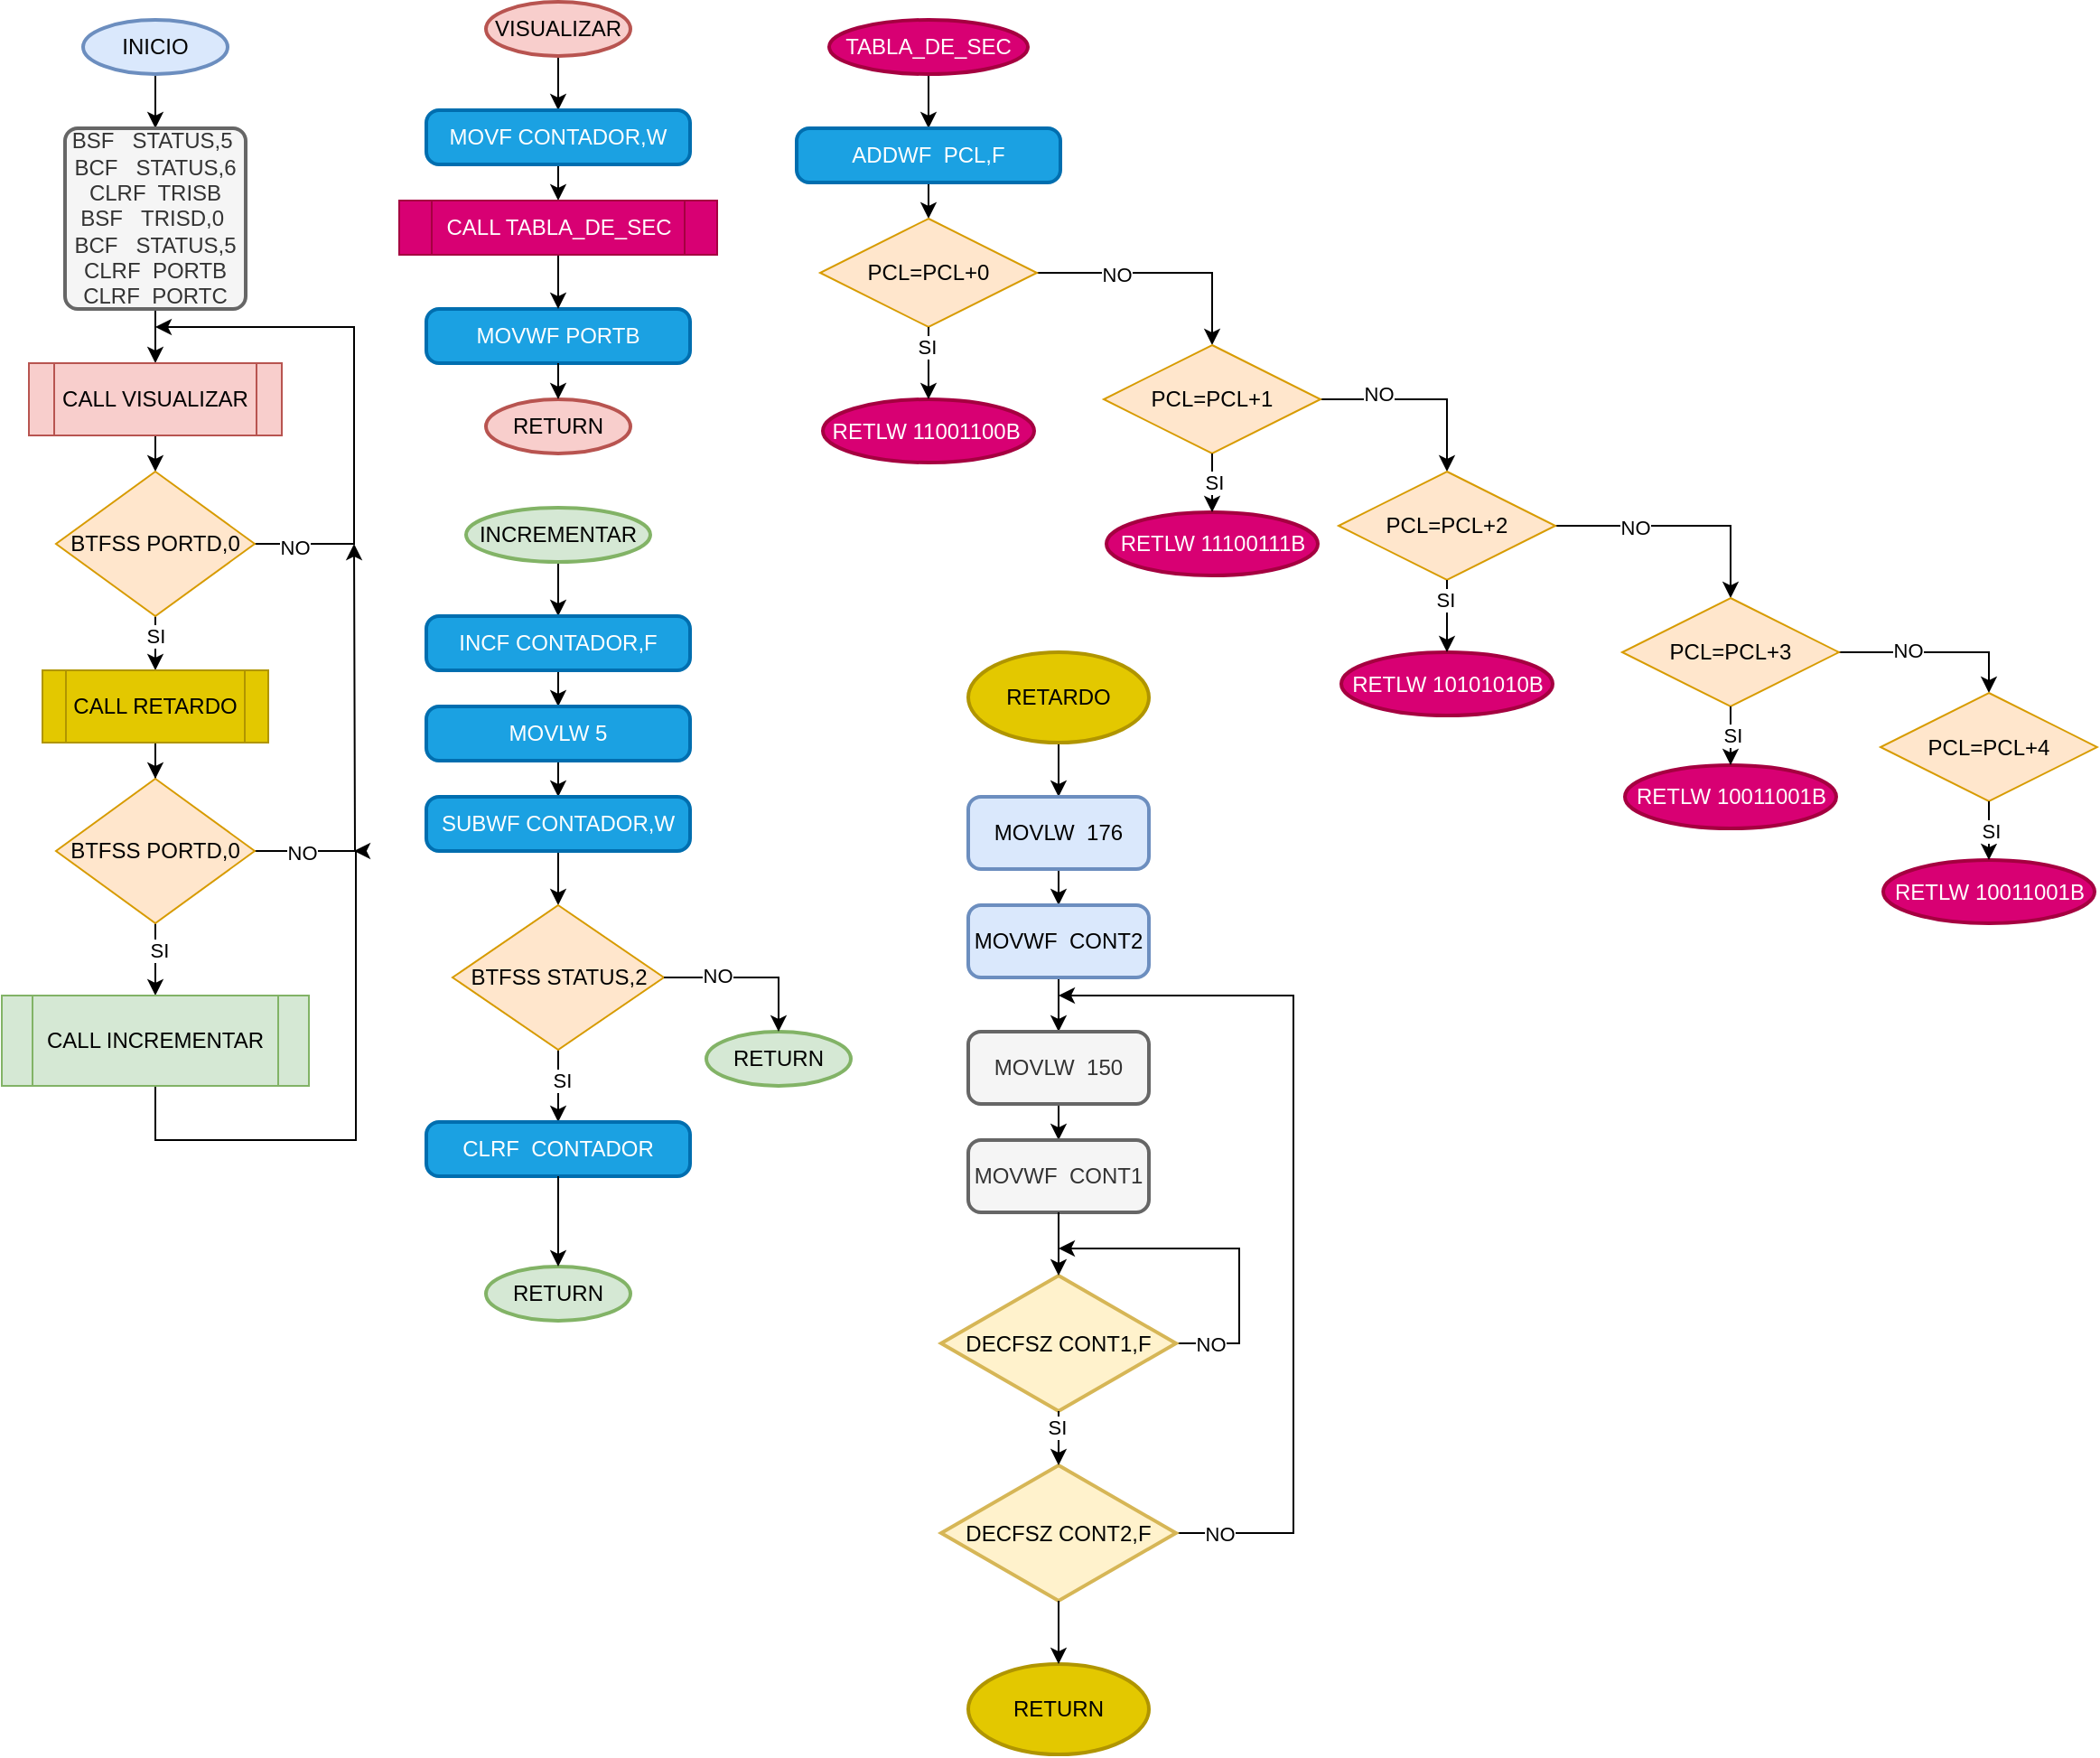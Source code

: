 <mxfile version="24.7.5">
  <diagram name="Página-1" id="9fZbQR2J_O9yXcZ-KlC4">
    <mxGraphModel dx="1354" dy="818" grid="1" gridSize="10" guides="1" tooltips="1" connect="1" arrows="1" fold="1" page="1" pageScale="1" pageWidth="827" pageHeight="1169" math="0" shadow="0">
      <root>
        <mxCell id="0" />
        <mxCell id="1" parent="0" />
        <mxCell id="BzOz2QjZ5CL9LcWKdzL1-46" style="edgeStyle=orthogonalEdgeStyle;rounded=0;orthogonalLoop=1;jettySize=auto;html=1;exitX=0.5;exitY=1;exitDx=0;exitDy=0;exitPerimeter=0;entryX=0.5;entryY=0;entryDx=0;entryDy=0;" edge="1" parent="1" source="BzOz2QjZ5CL9LcWKdzL1-1" target="BzOz2QjZ5CL9LcWKdzL1-2">
          <mxGeometry relative="1" as="geometry" />
        </mxCell>
        <mxCell id="BzOz2QjZ5CL9LcWKdzL1-1" value="INICIO" style="strokeWidth=2;html=1;shape=mxgraph.flowchart.start_1;whiteSpace=wrap;fillColor=#dae8fc;strokeColor=#6c8ebf;" vertex="1" parent="1">
          <mxGeometry x="65" y="60" width="80" height="30" as="geometry" />
        </mxCell>
        <mxCell id="BzOz2QjZ5CL9LcWKdzL1-12" style="edgeStyle=orthogonalEdgeStyle;rounded=0;orthogonalLoop=1;jettySize=auto;html=1;exitX=0.5;exitY=1;exitDx=0;exitDy=0;entryX=0.5;entryY=0;entryDx=0;entryDy=0;" edge="1" parent="1" source="BzOz2QjZ5CL9LcWKdzL1-2" target="BzOz2QjZ5CL9LcWKdzL1-3">
          <mxGeometry relative="1" as="geometry" />
        </mxCell>
        <mxCell id="BzOz2QjZ5CL9LcWKdzL1-2" value="BSF&amp;nbsp; &amp;nbsp;STATUS,5&amp;nbsp;&lt;div&gt;BCF&amp;nbsp; &amp;nbsp;STATUS,6&lt;br&gt;&lt;/div&gt;&lt;div&gt;CLRF&amp;nbsp; TRISB&lt;br&gt;&lt;/div&gt;&lt;div&gt;BSF&amp;nbsp; &amp;nbsp;TRISD,0&amp;nbsp;&lt;br&gt;&lt;/div&gt;&lt;div&gt;BCF&amp;nbsp; &amp;nbsp;STATUS,5&lt;br&gt;&lt;/div&gt;&lt;div&gt;CLRF&amp;nbsp; PORTB&lt;br&gt;&lt;/div&gt;&lt;div&gt;CLRF&amp;nbsp; PORTC&lt;br&gt;&lt;/div&gt;" style="rounded=1;whiteSpace=wrap;html=1;absoluteArcSize=1;arcSize=14;strokeWidth=2;fillColor=#f5f5f5;fontColor=#333333;strokeColor=#666666;" vertex="1" parent="1">
          <mxGeometry x="55" y="120" width="100" height="100" as="geometry" />
        </mxCell>
        <mxCell id="BzOz2QjZ5CL9LcWKdzL1-8" style="edgeStyle=orthogonalEdgeStyle;rounded=0;orthogonalLoop=1;jettySize=auto;html=1;exitX=0.5;exitY=1;exitDx=0;exitDy=0;entryX=0.5;entryY=0;entryDx=0;entryDy=0;" edge="1" parent="1" source="BzOz2QjZ5CL9LcWKdzL1-3" target="BzOz2QjZ5CL9LcWKdzL1-4">
          <mxGeometry relative="1" as="geometry" />
        </mxCell>
        <mxCell id="BzOz2QjZ5CL9LcWKdzL1-3" value="CALL VISUALIZAR" style="shape=process;whiteSpace=wrap;html=1;backgroundOutline=1;fillColor=#f8cecc;strokeColor=#b85450;" vertex="1" parent="1">
          <mxGeometry x="35" y="250" width="140" height="40" as="geometry" />
        </mxCell>
        <mxCell id="BzOz2QjZ5CL9LcWKdzL1-9" style="edgeStyle=orthogonalEdgeStyle;rounded=0;orthogonalLoop=1;jettySize=auto;html=1;exitX=0.5;exitY=1;exitDx=0;exitDy=0;entryX=0.5;entryY=0;entryDx=0;entryDy=0;" edge="1" parent="1" source="BzOz2QjZ5CL9LcWKdzL1-4" target="BzOz2QjZ5CL9LcWKdzL1-5">
          <mxGeometry relative="1" as="geometry" />
        </mxCell>
        <mxCell id="BzOz2QjZ5CL9LcWKdzL1-17" value="SI" style="edgeLabel;html=1;align=center;verticalAlign=middle;resizable=0;points=[];" vertex="1" connectable="0" parent="BzOz2QjZ5CL9LcWKdzL1-9">
          <mxGeometry x="-0.267" relative="1" as="geometry">
            <mxPoint as="offset" />
          </mxGeometry>
        </mxCell>
        <mxCell id="BzOz2QjZ5CL9LcWKdzL1-13" style="edgeStyle=orthogonalEdgeStyle;rounded=0;orthogonalLoop=1;jettySize=auto;html=1;exitX=1;exitY=0.5;exitDx=0;exitDy=0;" edge="1" parent="1" source="BzOz2QjZ5CL9LcWKdzL1-4">
          <mxGeometry relative="1" as="geometry">
            <mxPoint x="105" y="230" as="targetPoint" />
            <Array as="points">
              <mxPoint x="215" y="350" />
              <mxPoint x="215" y="230" />
            </Array>
          </mxGeometry>
        </mxCell>
        <mxCell id="BzOz2QjZ5CL9LcWKdzL1-14" value="NO" style="edgeLabel;html=1;align=center;verticalAlign=middle;resizable=0;points=[];" vertex="1" connectable="0" parent="BzOz2QjZ5CL9LcWKdzL1-13">
          <mxGeometry x="-0.846" y="-2" relative="1" as="geometry">
            <mxPoint as="offset" />
          </mxGeometry>
        </mxCell>
        <mxCell id="BzOz2QjZ5CL9LcWKdzL1-4" value="BTFSS PORTD,0" style="rhombus;whiteSpace=wrap;html=1;fillColor=#ffe6cc;strokeColor=#d79b00;" vertex="1" parent="1">
          <mxGeometry x="50" y="310" width="110" height="80" as="geometry" />
        </mxCell>
        <mxCell id="BzOz2QjZ5CL9LcWKdzL1-10" style="edgeStyle=orthogonalEdgeStyle;rounded=0;orthogonalLoop=1;jettySize=auto;html=1;exitX=0.5;exitY=1;exitDx=0;exitDy=0;" edge="1" parent="1" source="BzOz2QjZ5CL9LcWKdzL1-5" target="BzOz2QjZ5CL9LcWKdzL1-6">
          <mxGeometry relative="1" as="geometry" />
        </mxCell>
        <mxCell id="BzOz2QjZ5CL9LcWKdzL1-5" value="CALL RETARDO" style="shape=process;whiteSpace=wrap;html=1;backgroundOutline=1;fillColor=#e3c800;fontColor=#000000;strokeColor=#B09500;" vertex="1" parent="1">
          <mxGeometry x="42.5" y="420" width="125" height="40" as="geometry" />
        </mxCell>
        <mxCell id="BzOz2QjZ5CL9LcWKdzL1-11" style="edgeStyle=orthogonalEdgeStyle;rounded=0;orthogonalLoop=1;jettySize=auto;html=1;exitX=0.5;exitY=1;exitDx=0;exitDy=0;entryX=0.5;entryY=0;entryDx=0;entryDy=0;" edge="1" parent="1" source="BzOz2QjZ5CL9LcWKdzL1-6" target="BzOz2QjZ5CL9LcWKdzL1-7">
          <mxGeometry relative="1" as="geometry" />
        </mxCell>
        <mxCell id="BzOz2QjZ5CL9LcWKdzL1-18" value="SI" style="edgeLabel;html=1;align=center;verticalAlign=middle;resizable=0;points=[];" vertex="1" connectable="0" parent="BzOz2QjZ5CL9LcWKdzL1-11">
          <mxGeometry x="-0.25" y="2" relative="1" as="geometry">
            <mxPoint as="offset" />
          </mxGeometry>
        </mxCell>
        <mxCell id="BzOz2QjZ5CL9LcWKdzL1-15" style="edgeStyle=orthogonalEdgeStyle;rounded=0;orthogonalLoop=1;jettySize=auto;html=1;exitX=1;exitY=0.5;exitDx=0;exitDy=0;" edge="1" parent="1" source="BzOz2QjZ5CL9LcWKdzL1-6">
          <mxGeometry relative="1" as="geometry">
            <mxPoint x="215" y="350" as="targetPoint" />
          </mxGeometry>
        </mxCell>
        <mxCell id="BzOz2QjZ5CL9LcWKdzL1-16" value="NO" style="edgeLabel;html=1;align=center;verticalAlign=middle;resizable=0;points=[];" vertex="1" connectable="0" parent="BzOz2QjZ5CL9LcWKdzL1-15">
          <mxGeometry x="-0.769" y="-1" relative="1" as="geometry">
            <mxPoint as="offset" />
          </mxGeometry>
        </mxCell>
        <mxCell id="BzOz2QjZ5CL9LcWKdzL1-6" value="BTFSS PORTD,0" style="rhombus;whiteSpace=wrap;html=1;fillColor=#ffe6cc;strokeColor=#d79b00;" vertex="1" parent="1">
          <mxGeometry x="50" y="480" width="110" height="80" as="geometry" />
        </mxCell>
        <mxCell id="BzOz2QjZ5CL9LcWKdzL1-19" style="edgeStyle=orthogonalEdgeStyle;rounded=0;orthogonalLoop=1;jettySize=auto;html=1;exitX=0.5;exitY=1;exitDx=0;exitDy=0;" edge="1" parent="1" source="BzOz2QjZ5CL9LcWKdzL1-7">
          <mxGeometry relative="1" as="geometry">
            <mxPoint x="215" y="520" as="targetPoint" />
            <Array as="points">
              <mxPoint x="105" y="680" />
              <mxPoint x="216" y="680" />
            </Array>
          </mxGeometry>
        </mxCell>
        <mxCell id="BzOz2QjZ5CL9LcWKdzL1-7" value="CALL INCREMENTAR" style="shape=process;whiteSpace=wrap;html=1;backgroundOutline=1;fillColor=#d5e8d4;strokeColor=#82b366;" vertex="1" parent="1">
          <mxGeometry x="20" y="600" width="170" height="50" as="geometry" />
        </mxCell>
        <mxCell id="BzOz2QjZ5CL9LcWKdzL1-25" style="edgeStyle=orthogonalEdgeStyle;rounded=0;orthogonalLoop=1;jettySize=auto;html=1;exitX=0.5;exitY=1;exitDx=0;exitDy=0;exitPerimeter=0;entryX=0.5;entryY=0;entryDx=0;entryDy=0;" edge="1" parent="1" source="BzOz2QjZ5CL9LcWKdzL1-20" target="BzOz2QjZ5CL9LcWKdzL1-21">
          <mxGeometry relative="1" as="geometry" />
        </mxCell>
        <mxCell id="BzOz2QjZ5CL9LcWKdzL1-20" value="VISUALIZAR" style="strokeWidth=2;html=1;shape=mxgraph.flowchart.start_1;whiteSpace=wrap;fillColor=#f8cecc;strokeColor=#b85450;" vertex="1" parent="1">
          <mxGeometry x="288" y="50" width="80" height="30" as="geometry" />
        </mxCell>
        <mxCell id="BzOz2QjZ5CL9LcWKdzL1-26" style="edgeStyle=orthogonalEdgeStyle;rounded=0;orthogonalLoop=1;jettySize=auto;html=1;exitX=0.5;exitY=1;exitDx=0;exitDy=0;entryX=0.5;entryY=0;entryDx=0;entryDy=0;" edge="1" parent="1" source="BzOz2QjZ5CL9LcWKdzL1-21" target="BzOz2QjZ5CL9LcWKdzL1-23">
          <mxGeometry relative="1" as="geometry" />
        </mxCell>
        <mxCell id="BzOz2QjZ5CL9LcWKdzL1-21" value="MOVF CONTADOR,W" style="rounded=1;whiteSpace=wrap;html=1;absoluteArcSize=1;arcSize=14;strokeWidth=2;fillColor=#1ba1e2;fontColor=#ffffff;strokeColor=#006EAF;" vertex="1" parent="1">
          <mxGeometry x="255" y="110" width="146" height="30" as="geometry" />
        </mxCell>
        <mxCell id="BzOz2QjZ5CL9LcWKdzL1-22" value="MOVWF PORTB" style="rounded=1;whiteSpace=wrap;html=1;absoluteArcSize=1;arcSize=14;strokeWidth=2;fillColor=#1ba1e2;fontColor=#ffffff;strokeColor=#006EAF;" vertex="1" parent="1">
          <mxGeometry x="255" y="220" width="146" height="30" as="geometry" />
        </mxCell>
        <mxCell id="BzOz2QjZ5CL9LcWKdzL1-27" style="edgeStyle=orthogonalEdgeStyle;rounded=0;orthogonalLoop=1;jettySize=auto;html=1;exitX=0.5;exitY=1;exitDx=0;exitDy=0;entryX=0.5;entryY=0;entryDx=0;entryDy=0;" edge="1" parent="1" source="BzOz2QjZ5CL9LcWKdzL1-23" target="BzOz2QjZ5CL9LcWKdzL1-22">
          <mxGeometry relative="1" as="geometry" />
        </mxCell>
        <mxCell id="BzOz2QjZ5CL9LcWKdzL1-23" value="CALL TABLA_DE_SEC" style="shape=process;whiteSpace=wrap;html=1;backgroundOutline=1;fillColor=#d80073;fontColor=#ffffff;strokeColor=#A50040;" vertex="1" parent="1">
          <mxGeometry x="240" y="160" width="176" height="30" as="geometry" />
        </mxCell>
        <mxCell id="BzOz2QjZ5CL9LcWKdzL1-24" value="RETURN" style="strokeWidth=2;html=1;shape=mxgraph.flowchart.start_1;whiteSpace=wrap;fillColor=#f8cecc;strokeColor=#b85450;" vertex="1" parent="1">
          <mxGeometry x="288" y="270" width="80" height="30" as="geometry" />
        </mxCell>
        <mxCell id="BzOz2QjZ5CL9LcWKdzL1-28" style="edgeStyle=orthogonalEdgeStyle;rounded=0;orthogonalLoop=1;jettySize=auto;html=1;exitX=0.5;exitY=1;exitDx=0;exitDy=0;entryX=0.5;entryY=0;entryDx=0;entryDy=0;entryPerimeter=0;" edge="1" parent="1" source="BzOz2QjZ5CL9LcWKdzL1-22" target="BzOz2QjZ5CL9LcWKdzL1-24">
          <mxGeometry relative="1" as="geometry" />
        </mxCell>
        <mxCell id="BzOz2QjZ5CL9LcWKdzL1-37" style="edgeStyle=orthogonalEdgeStyle;rounded=0;orthogonalLoop=1;jettySize=auto;html=1;exitX=0.5;exitY=1;exitDx=0;exitDy=0;exitPerimeter=0;entryX=0.5;entryY=0;entryDx=0;entryDy=0;" edge="1" parent="1" source="BzOz2QjZ5CL9LcWKdzL1-29" target="BzOz2QjZ5CL9LcWKdzL1-30">
          <mxGeometry relative="1" as="geometry" />
        </mxCell>
        <mxCell id="BzOz2QjZ5CL9LcWKdzL1-29" value="INCREMENTAR" style="strokeWidth=2;html=1;shape=mxgraph.flowchart.start_1;whiteSpace=wrap;fillColor=#d5e8d4;strokeColor=#82b366;" vertex="1" parent="1">
          <mxGeometry x="277" y="330" width="102" height="30" as="geometry" />
        </mxCell>
        <mxCell id="BzOz2QjZ5CL9LcWKdzL1-38" style="edgeStyle=orthogonalEdgeStyle;rounded=0;orthogonalLoop=1;jettySize=auto;html=1;exitX=0.5;exitY=1;exitDx=0;exitDy=0;entryX=0.5;entryY=0;entryDx=0;entryDy=0;" edge="1" parent="1" source="BzOz2QjZ5CL9LcWKdzL1-30" target="BzOz2QjZ5CL9LcWKdzL1-31">
          <mxGeometry relative="1" as="geometry" />
        </mxCell>
        <mxCell id="BzOz2QjZ5CL9LcWKdzL1-30" value="INCF CONTADOR,F" style="rounded=1;whiteSpace=wrap;html=1;absoluteArcSize=1;arcSize=14;strokeWidth=2;fillColor=#1ba1e2;fontColor=#ffffff;strokeColor=#006EAF;" vertex="1" parent="1">
          <mxGeometry x="255" y="390" width="146" height="30" as="geometry" />
        </mxCell>
        <mxCell id="BzOz2QjZ5CL9LcWKdzL1-39" style="edgeStyle=orthogonalEdgeStyle;rounded=0;orthogonalLoop=1;jettySize=auto;html=1;exitX=0.5;exitY=1;exitDx=0;exitDy=0;entryX=0.5;entryY=0;entryDx=0;entryDy=0;" edge="1" parent="1" source="BzOz2QjZ5CL9LcWKdzL1-31" target="BzOz2QjZ5CL9LcWKdzL1-32">
          <mxGeometry relative="1" as="geometry" />
        </mxCell>
        <mxCell id="BzOz2QjZ5CL9LcWKdzL1-31" value="MOVLW 5" style="rounded=1;whiteSpace=wrap;html=1;absoluteArcSize=1;arcSize=14;strokeWidth=2;fillColor=#1ba1e2;fontColor=#ffffff;strokeColor=#006EAF;" vertex="1" parent="1">
          <mxGeometry x="255" y="440" width="146" height="30" as="geometry" />
        </mxCell>
        <mxCell id="BzOz2QjZ5CL9LcWKdzL1-40" style="edgeStyle=orthogonalEdgeStyle;rounded=0;orthogonalLoop=1;jettySize=auto;html=1;exitX=0.5;exitY=1;exitDx=0;exitDy=0;entryX=0.5;entryY=0;entryDx=0;entryDy=0;" edge="1" parent="1" source="BzOz2QjZ5CL9LcWKdzL1-32" target="BzOz2QjZ5CL9LcWKdzL1-33">
          <mxGeometry relative="1" as="geometry" />
        </mxCell>
        <mxCell id="BzOz2QjZ5CL9LcWKdzL1-32" value="SUBWF CONTADOR,W" style="rounded=1;whiteSpace=wrap;html=1;absoluteArcSize=1;arcSize=14;strokeWidth=2;fillColor=#1ba1e2;fontColor=#ffffff;strokeColor=#006EAF;" vertex="1" parent="1">
          <mxGeometry x="255" y="490" width="146" height="30" as="geometry" />
        </mxCell>
        <mxCell id="BzOz2QjZ5CL9LcWKdzL1-41" style="edgeStyle=orthogonalEdgeStyle;rounded=0;orthogonalLoop=1;jettySize=auto;html=1;exitX=0.5;exitY=1;exitDx=0;exitDy=0;entryX=0.5;entryY=0;entryDx=0;entryDy=0;" edge="1" parent="1" source="BzOz2QjZ5CL9LcWKdzL1-33" target="BzOz2QjZ5CL9LcWKdzL1-35">
          <mxGeometry relative="1" as="geometry" />
        </mxCell>
        <mxCell id="BzOz2QjZ5CL9LcWKdzL1-45" value="SI" style="edgeLabel;html=1;align=center;verticalAlign=middle;resizable=0;points=[];" vertex="1" connectable="0" parent="BzOz2QjZ5CL9LcWKdzL1-41">
          <mxGeometry x="-0.183" y="2" relative="1" as="geometry">
            <mxPoint as="offset" />
          </mxGeometry>
        </mxCell>
        <mxCell id="BzOz2QjZ5CL9LcWKdzL1-33" value="BTFSS STATUS,2" style="rhombus;whiteSpace=wrap;html=1;fillColor=#ffe6cc;strokeColor=#d79b00;" vertex="1" parent="1">
          <mxGeometry x="269.5" y="550" width="117" height="80" as="geometry" />
        </mxCell>
        <mxCell id="BzOz2QjZ5CL9LcWKdzL1-34" value="RETURN" style="strokeWidth=2;html=1;shape=mxgraph.flowchart.start_1;whiteSpace=wrap;fillColor=#d5e8d4;strokeColor=#82b366;" vertex="1" parent="1">
          <mxGeometry x="288" y="750" width="80" height="30" as="geometry" />
        </mxCell>
        <mxCell id="BzOz2QjZ5CL9LcWKdzL1-35" value="CLRF&amp;nbsp; CONTADOR" style="rounded=1;whiteSpace=wrap;html=1;absoluteArcSize=1;arcSize=14;strokeWidth=2;fillColor=#1ba1e2;fontColor=#ffffff;strokeColor=#006EAF;" vertex="1" parent="1">
          <mxGeometry x="255" y="670" width="146" height="30" as="geometry" />
        </mxCell>
        <mxCell id="BzOz2QjZ5CL9LcWKdzL1-36" value="RETURN" style="strokeWidth=2;html=1;shape=mxgraph.flowchart.start_1;whiteSpace=wrap;fillColor=#d5e8d4;strokeColor=#82b366;" vertex="1" parent="1">
          <mxGeometry x="410" y="620" width="80" height="30" as="geometry" />
        </mxCell>
        <mxCell id="BzOz2QjZ5CL9LcWKdzL1-42" style="edgeStyle=orthogonalEdgeStyle;rounded=0;orthogonalLoop=1;jettySize=auto;html=1;exitX=1;exitY=0.5;exitDx=0;exitDy=0;entryX=0.5;entryY=0;entryDx=0;entryDy=0;entryPerimeter=0;" edge="1" parent="1" source="BzOz2QjZ5CL9LcWKdzL1-33" target="BzOz2QjZ5CL9LcWKdzL1-36">
          <mxGeometry relative="1" as="geometry" />
        </mxCell>
        <mxCell id="BzOz2QjZ5CL9LcWKdzL1-44" value="NO" style="edgeLabel;html=1;align=center;verticalAlign=middle;resizable=0;points=[];" vertex="1" connectable="0" parent="BzOz2QjZ5CL9LcWKdzL1-42">
          <mxGeometry x="-0.383" y="1" relative="1" as="geometry">
            <mxPoint as="offset" />
          </mxGeometry>
        </mxCell>
        <mxCell id="BzOz2QjZ5CL9LcWKdzL1-43" style="edgeStyle=orthogonalEdgeStyle;rounded=0;orthogonalLoop=1;jettySize=auto;html=1;exitX=0.5;exitY=1;exitDx=0;exitDy=0;entryX=0.5;entryY=0;entryDx=0;entryDy=0;entryPerimeter=0;" edge="1" parent="1" source="BzOz2QjZ5CL9LcWKdzL1-35" target="BzOz2QjZ5CL9LcWKdzL1-34">
          <mxGeometry relative="1" as="geometry" />
        </mxCell>
        <mxCell id="BzOz2QjZ5CL9LcWKdzL1-54" style="edgeStyle=orthogonalEdgeStyle;rounded=0;orthogonalLoop=1;jettySize=auto;html=1;exitX=0.5;exitY=1;exitDx=0;exitDy=0;exitPerimeter=0;entryX=0.5;entryY=0;entryDx=0;entryDy=0;" edge="1" parent="1" source="BzOz2QjZ5CL9LcWKdzL1-47" target="BzOz2QjZ5CL9LcWKdzL1-48">
          <mxGeometry relative="1" as="geometry" />
        </mxCell>
        <mxCell id="BzOz2QjZ5CL9LcWKdzL1-47" value="TABLA_DE_SEC" style="strokeWidth=2;html=1;shape=mxgraph.flowchart.start_1;whiteSpace=wrap;fillColor=#d80073;fontColor=#ffffff;strokeColor=#A50040;" vertex="1" parent="1">
          <mxGeometry x="478" y="60" width="110" height="30" as="geometry" />
        </mxCell>
        <mxCell id="BzOz2QjZ5CL9LcWKdzL1-55" style="edgeStyle=orthogonalEdgeStyle;rounded=0;orthogonalLoop=1;jettySize=auto;html=1;exitX=0.5;exitY=1;exitDx=0;exitDy=0;entryX=0.5;entryY=0;entryDx=0;entryDy=0;" edge="1" parent="1" source="BzOz2QjZ5CL9LcWKdzL1-48" target="BzOz2QjZ5CL9LcWKdzL1-49">
          <mxGeometry relative="1" as="geometry" />
        </mxCell>
        <mxCell id="BzOz2QjZ5CL9LcWKdzL1-48" value="ADDWF&amp;nbsp; PCL,F" style="rounded=1;whiteSpace=wrap;html=1;absoluteArcSize=1;arcSize=14;strokeWidth=2;fillColor=#1ba1e2;fontColor=#ffffff;strokeColor=#006EAF;" vertex="1" parent="1">
          <mxGeometry x="460" y="120" width="146" height="30" as="geometry" />
        </mxCell>
        <mxCell id="BzOz2QjZ5CL9LcWKdzL1-57" style="edgeStyle=orthogonalEdgeStyle;rounded=0;orthogonalLoop=1;jettySize=auto;html=1;exitX=1;exitY=0.5;exitDx=0;exitDy=0;" edge="1" parent="1" source="BzOz2QjZ5CL9LcWKdzL1-49" target="BzOz2QjZ5CL9LcWKdzL1-51">
          <mxGeometry relative="1" as="geometry" />
        </mxCell>
        <mxCell id="BzOz2QjZ5CL9LcWKdzL1-58" value="NO" style="edgeLabel;html=1;align=center;verticalAlign=middle;resizable=0;points=[];" vertex="1" connectable="0" parent="BzOz2QjZ5CL9LcWKdzL1-57">
          <mxGeometry x="-0.355" y="-1" relative="1" as="geometry">
            <mxPoint as="offset" />
          </mxGeometry>
        </mxCell>
        <mxCell id="BzOz2QjZ5CL9LcWKdzL1-49" value="PCL=PCL+0" style="rhombus;whiteSpace=wrap;html=1;fillColor=#ffe6cc;strokeColor=#d79b00;" vertex="1" parent="1">
          <mxGeometry x="473" y="170" width="120" height="60" as="geometry" />
        </mxCell>
        <mxCell id="BzOz2QjZ5CL9LcWKdzL1-50" value="RETLW 11001100B&amp;nbsp;" style="strokeWidth=2;html=1;shape=mxgraph.flowchart.start_1;whiteSpace=wrap;fillColor=#d80073;strokeColor=#A50040;fontColor=#ffffff;" vertex="1" parent="1">
          <mxGeometry x="474.5" y="270" width="117" height="35" as="geometry" />
        </mxCell>
        <mxCell id="BzOz2QjZ5CL9LcWKdzL1-72" style="edgeStyle=orthogonalEdgeStyle;rounded=0;orthogonalLoop=1;jettySize=auto;html=1;exitX=1;exitY=0.5;exitDx=0;exitDy=0;entryX=0.5;entryY=0;entryDx=0;entryDy=0;" edge="1" parent="1" source="BzOz2QjZ5CL9LcWKdzL1-51" target="BzOz2QjZ5CL9LcWKdzL1-64">
          <mxGeometry relative="1" as="geometry" />
        </mxCell>
        <mxCell id="BzOz2QjZ5CL9LcWKdzL1-74" value="NO" style="edgeLabel;html=1;align=center;verticalAlign=middle;resizable=0;points=[];" vertex="1" connectable="0" parent="BzOz2QjZ5CL9LcWKdzL1-72">
          <mxGeometry x="-0.43" y="3" relative="1" as="geometry">
            <mxPoint as="offset" />
          </mxGeometry>
        </mxCell>
        <mxCell id="BzOz2QjZ5CL9LcWKdzL1-51" value="PCL=PCL+1" style="rhombus;whiteSpace=wrap;html=1;fillColor=#ffe6cc;strokeColor=#d79b00;" vertex="1" parent="1">
          <mxGeometry x="630" y="240" width="120" height="60" as="geometry" />
        </mxCell>
        <mxCell id="BzOz2QjZ5CL9LcWKdzL1-53" value="RETLW 11100111B" style="strokeWidth=2;html=1;shape=mxgraph.flowchart.start_1;whiteSpace=wrap;fillColor=#d80073;strokeColor=#A50040;fontColor=#ffffff;" vertex="1" parent="1">
          <mxGeometry x="631.5" y="332.5" width="117" height="35" as="geometry" />
        </mxCell>
        <mxCell id="BzOz2QjZ5CL9LcWKdzL1-56" style="edgeStyle=orthogonalEdgeStyle;rounded=0;orthogonalLoop=1;jettySize=auto;html=1;exitX=0.5;exitY=1;exitDx=0;exitDy=0;entryX=0.5;entryY=0;entryDx=0;entryDy=0;entryPerimeter=0;" edge="1" parent="1" source="BzOz2QjZ5CL9LcWKdzL1-49" target="BzOz2QjZ5CL9LcWKdzL1-50">
          <mxGeometry relative="1" as="geometry" />
        </mxCell>
        <mxCell id="BzOz2QjZ5CL9LcWKdzL1-59" value="SI" style="edgeLabel;html=1;align=center;verticalAlign=middle;resizable=0;points=[];" vertex="1" connectable="0" parent="BzOz2QjZ5CL9LcWKdzL1-56">
          <mxGeometry x="-0.392" y="-1" relative="1" as="geometry">
            <mxPoint y="-1" as="offset" />
          </mxGeometry>
        </mxCell>
        <mxCell id="BzOz2QjZ5CL9LcWKdzL1-60" style="edgeStyle=orthogonalEdgeStyle;rounded=0;orthogonalLoop=1;jettySize=auto;html=1;exitX=0.5;exitY=1;exitDx=0;exitDy=0;entryX=0.5;entryY=0;entryDx=0;entryDy=0;entryPerimeter=0;" edge="1" parent="1" source="BzOz2QjZ5CL9LcWKdzL1-51" target="BzOz2QjZ5CL9LcWKdzL1-53">
          <mxGeometry relative="1" as="geometry" />
        </mxCell>
        <mxCell id="BzOz2QjZ5CL9LcWKdzL1-61" value="SI" style="edgeLabel;html=1;align=center;verticalAlign=middle;resizable=0;points=[];" vertex="1" connectable="0" parent="BzOz2QjZ5CL9LcWKdzL1-60">
          <mxGeometry x="-0.028" y="1" relative="1" as="geometry">
            <mxPoint as="offset" />
          </mxGeometry>
        </mxCell>
        <mxCell id="BzOz2QjZ5CL9LcWKdzL1-62" style="edgeStyle=orthogonalEdgeStyle;rounded=0;orthogonalLoop=1;jettySize=auto;html=1;exitX=1;exitY=0.5;exitDx=0;exitDy=0;" edge="1" parent="1" source="BzOz2QjZ5CL9LcWKdzL1-64" target="BzOz2QjZ5CL9LcWKdzL1-66">
          <mxGeometry relative="1" as="geometry" />
        </mxCell>
        <mxCell id="BzOz2QjZ5CL9LcWKdzL1-63" value="NO" style="edgeLabel;html=1;align=center;verticalAlign=middle;resizable=0;points=[];" vertex="1" connectable="0" parent="BzOz2QjZ5CL9LcWKdzL1-62">
          <mxGeometry x="-0.355" y="-1" relative="1" as="geometry">
            <mxPoint as="offset" />
          </mxGeometry>
        </mxCell>
        <mxCell id="BzOz2QjZ5CL9LcWKdzL1-64" value="PCL=PCL+2" style="rhombus;whiteSpace=wrap;html=1;fillColor=#ffe6cc;strokeColor=#d79b00;" vertex="1" parent="1">
          <mxGeometry x="760" y="310" width="120" height="60" as="geometry" />
        </mxCell>
        <mxCell id="BzOz2QjZ5CL9LcWKdzL1-65" value="RETLW 10101010B" style="strokeWidth=2;html=1;shape=mxgraph.flowchart.start_1;whiteSpace=wrap;fillColor=#d80073;strokeColor=#A50040;fontColor=#ffffff;" vertex="1" parent="1">
          <mxGeometry x="761.5" y="410" width="117" height="35" as="geometry" />
        </mxCell>
        <mxCell id="BzOz2QjZ5CL9LcWKdzL1-79" style="edgeStyle=orthogonalEdgeStyle;rounded=0;orthogonalLoop=1;jettySize=auto;html=1;exitX=1;exitY=0.5;exitDx=0;exitDy=0;entryX=0.5;entryY=0;entryDx=0;entryDy=0;" edge="1" parent="1" source="BzOz2QjZ5CL9LcWKdzL1-66" target="BzOz2QjZ5CL9LcWKdzL1-75">
          <mxGeometry relative="1" as="geometry" />
        </mxCell>
        <mxCell id="BzOz2QjZ5CL9LcWKdzL1-80" value="NO" style="edgeLabel;html=1;align=center;verticalAlign=middle;resizable=0;points=[];" vertex="1" connectable="0" parent="BzOz2QjZ5CL9LcWKdzL1-79">
          <mxGeometry x="-0.279" y="1" relative="1" as="geometry">
            <mxPoint as="offset" />
          </mxGeometry>
        </mxCell>
        <mxCell id="BzOz2QjZ5CL9LcWKdzL1-66" value="PCL=PCL+3" style="rhombus;whiteSpace=wrap;html=1;fillColor=#ffe6cc;strokeColor=#d79b00;" vertex="1" parent="1">
          <mxGeometry x="917" y="380" width="120" height="60" as="geometry" />
        </mxCell>
        <mxCell id="BzOz2QjZ5CL9LcWKdzL1-67" value="RETLW 10011001B" style="strokeWidth=2;html=1;shape=mxgraph.flowchart.start_1;whiteSpace=wrap;fillColor=#d80073;strokeColor=#A50040;fontColor=#ffffff;" vertex="1" parent="1">
          <mxGeometry x="918.5" y="472.5" width="117" height="35" as="geometry" />
        </mxCell>
        <mxCell id="BzOz2QjZ5CL9LcWKdzL1-68" style="edgeStyle=orthogonalEdgeStyle;rounded=0;orthogonalLoop=1;jettySize=auto;html=1;exitX=0.5;exitY=1;exitDx=0;exitDy=0;entryX=0.5;entryY=0;entryDx=0;entryDy=0;entryPerimeter=0;" edge="1" parent="1" source="BzOz2QjZ5CL9LcWKdzL1-64" target="BzOz2QjZ5CL9LcWKdzL1-65">
          <mxGeometry relative="1" as="geometry" />
        </mxCell>
        <mxCell id="BzOz2QjZ5CL9LcWKdzL1-69" value="SI" style="edgeLabel;html=1;align=center;verticalAlign=middle;resizable=0;points=[];" vertex="1" connectable="0" parent="BzOz2QjZ5CL9LcWKdzL1-68">
          <mxGeometry x="-0.392" y="-1" relative="1" as="geometry">
            <mxPoint y="-1" as="offset" />
          </mxGeometry>
        </mxCell>
        <mxCell id="BzOz2QjZ5CL9LcWKdzL1-70" style="edgeStyle=orthogonalEdgeStyle;rounded=0;orthogonalLoop=1;jettySize=auto;html=1;exitX=0.5;exitY=1;exitDx=0;exitDy=0;entryX=0.5;entryY=0;entryDx=0;entryDy=0;entryPerimeter=0;" edge="1" parent="1" source="BzOz2QjZ5CL9LcWKdzL1-66" target="BzOz2QjZ5CL9LcWKdzL1-67">
          <mxGeometry relative="1" as="geometry" />
        </mxCell>
        <mxCell id="BzOz2QjZ5CL9LcWKdzL1-71" value="SI" style="edgeLabel;html=1;align=center;verticalAlign=middle;resizable=0;points=[];" vertex="1" connectable="0" parent="BzOz2QjZ5CL9LcWKdzL1-70">
          <mxGeometry x="-0.028" y="1" relative="1" as="geometry">
            <mxPoint as="offset" />
          </mxGeometry>
        </mxCell>
        <mxCell id="BzOz2QjZ5CL9LcWKdzL1-75" value="PCL=PCL+4" style="rhombus;whiteSpace=wrap;html=1;fillColor=#ffe6cc;strokeColor=#d79b00;" vertex="1" parent="1">
          <mxGeometry x="1060" y="432.5" width="120" height="60" as="geometry" />
        </mxCell>
        <mxCell id="BzOz2QjZ5CL9LcWKdzL1-76" value="RETLW 10011001B" style="strokeWidth=2;html=1;shape=mxgraph.flowchart.start_1;whiteSpace=wrap;fillColor=#d80073;strokeColor=#A50040;fontColor=#ffffff;" vertex="1" parent="1">
          <mxGeometry x="1061.5" y="525" width="117" height="35" as="geometry" />
        </mxCell>
        <mxCell id="BzOz2QjZ5CL9LcWKdzL1-77" style="edgeStyle=orthogonalEdgeStyle;rounded=0;orthogonalLoop=1;jettySize=auto;html=1;exitX=0.5;exitY=1;exitDx=0;exitDy=0;entryX=0.5;entryY=0;entryDx=0;entryDy=0;entryPerimeter=0;" edge="1" parent="1" source="BzOz2QjZ5CL9LcWKdzL1-75" target="BzOz2QjZ5CL9LcWKdzL1-76">
          <mxGeometry relative="1" as="geometry" />
        </mxCell>
        <mxCell id="BzOz2QjZ5CL9LcWKdzL1-78" value="SI" style="edgeLabel;html=1;align=center;verticalAlign=middle;resizable=0;points=[];" vertex="1" connectable="0" parent="BzOz2QjZ5CL9LcWKdzL1-77">
          <mxGeometry x="-0.028" y="1" relative="1" as="geometry">
            <mxPoint as="offset" />
          </mxGeometry>
        </mxCell>
        <mxCell id="BzOz2QjZ5CL9LcWKdzL1-142" style="edgeStyle=orthogonalEdgeStyle;rounded=0;orthogonalLoop=1;jettySize=auto;html=1;exitX=0.5;exitY=1;exitDx=0;exitDy=0;exitPerimeter=0;entryX=0.5;entryY=0;entryDx=0;entryDy=0;" edge="1" parent="1" source="BzOz2QjZ5CL9LcWKdzL1-112" target="BzOz2QjZ5CL9LcWKdzL1-118">
          <mxGeometry relative="1" as="geometry" />
        </mxCell>
        <mxCell id="BzOz2QjZ5CL9LcWKdzL1-112" value="RETARDO" style="strokeWidth=2;html=1;shape=mxgraph.flowchart.start_1;whiteSpace=wrap;fillColor=#e3c800;strokeColor=#B09500;fontColor=#000000;" vertex="1" parent="1">
          <mxGeometry x="555" y="410" width="100" height="50" as="geometry" />
        </mxCell>
        <mxCell id="BzOz2QjZ5CL9LcWKdzL1-117" style="edgeStyle=orthogonalEdgeStyle;rounded=0;orthogonalLoop=1;jettySize=auto;html=1;exitX=0.5;exitY=1;exitDx=0;exitDy=0;entryX=0.5;entryY=0;entryDx=0;entryDy=0;" edge="1" parent="1" source="BzOz2QjZ5CL9LcWKdzL1-118" target="BzOz2QjZ5CL9LcWKdzL1-120">
          <mxGeometry relative="1" as="geometry" />
        </mxCell>
        <mxCell id="BzOz2QjZ5CL9LcWKdzL1-118" value="MOVLW&amp;nbsp; 176" style="rounded=1;whiteSpace=wrap;html=1;absoluteArcSize=1;arcSize=14;strokeWidth=2;fillColor=#dae8fc;strokeColor=#6c8ebf;" vertex="1" parent="1">
          <mxGeometry x="555" y="490" width="100" height="40" as="geometry" />
        </mxCell>
        <mxCell id="BzOz2QjZ5CL9LcWKdzL1-119" style="edgeStyle=orthogonalEdgeStyle;rounded=0;orthogonalLoop=1;jettySize=auto;html=1;exitX=0.5;exitY=1;exitDx=0;exitDy=0;entryX=0.5;entryY=0;entryDx=0;entryDy=0;" edge="1" parent="1" source="BzOz2QjZ5CL9LcWKdzL1-120" target="BzOz2QjZ5CL9LcWKdzL1-122">
          <mxGeometry relative="1" as="geometry" />
        </mxCell>
        <mxCell id="BzOz2QjZ5CL9LcWKdzL1-120" value="MOVWF&amp;nbsp; CONT2" style="rounded=1;whiteSpace=wrap;html=1;absoluteArcSize=1;arcSize=14;strokeWidth=2;fillColor=#dae8fc;strokeColor=#6c8ebf;" vertex="1" parent="1">
          <mxGeometry x="555" y="550" width="100" height="40" as="geometry" />
        </mxCell>
        <mxCell id="BzOz2QjZ5CL9LcWKdzL1-121" style="edgeStyle=orthogonalEdgeStyle;rounded=0;orthogonalLoop=1;jettySize=auto;html=1;exitX=0.5;exitY=1;exitDx=0;exitDy=0;entryX=0.5;entryY=0;entryDx=0;entryDy=0;" edge="1" parent="1" source="BzOz2QjZ5CL9LcWKdzL1-122" target="BzOz2QjZ5CL9LcWKdzL1-123">
          <mxGeometry relative="1" as="geometry" />
        </mxCell>
        <mxCell id="BzOz2QjZ5CL9LcWKdzL1-122" value="MOVLW&amp;nbsp; 150" style="rounded=1;whiteSpace=wrap;html=1;absoluteArcSize=1;arcSize=14;strokeWidth=2;fillColor=#f5f5f5;fontColor=#333333;strokeColor=#666666;" vertex="1" parent="1">
          <mxGeometry x="555" y="620" width="100" height="40" as="geometry" />
        </mxCell>
        <mxCell id="BzOz2QjZ5CL9LcWKdzL1-123" value="MOVWF&amp;nbsp; CONT1" style="rounded=1;whiteSpace=wrap;html=1;absoluteArcSize=1;arcSize=14;strokeWidth=2;fillColor=#f5f5f5;fontColor=#333333;strokeColor=#666666;" vertex="1" parent="1">
          <mxGeometry x="555" y="680" width="100" height="40" as="geometry" />
        </mxCell>
        <mxCell id="BzOz2QjZ5CL9LcWKdzL1-124" style="edgeStyle=orthogonalEdgeStyle;rounded=0;orthogonalLoop=1;jettySize=auto;html=1;exitX=1;exitY=0.5;exitDx=0;exitDy=0;exitPerimeter=0;" edge="1" parent="1" source="BzOz2QjZ5CL9LcWKdzL1-126">
          <mxGeometry relative="1" as="geometry">
            <mxPoint x="605" y="740" as="targetPoint" />
            <Array as="points">
              <mxPoint x="705" y="793" />
              <mxPoint x="705" y="740" />
            </Array>
          </mxGeometry>
        </mxCell>
        <mxCell id="BzOz2QjZ5CL9LcWKdzL1-125" value="NO" style="edgeLabel;html=1;align=center;verticalAlign=middle;resizable=0;points=[];" vertex="1" connectable="0" parent="BzOz2QjZ5CL9LcWKdzL1-124">
          <mxGeometry x="-0.797" y="1" relative="1" as="geometry">
            <mxPoint y="1" as="offset" />
          </mxGeometry>
        </mxCell>
        <mxCell id="BzOz2QjZ5CL9LcWKdzL1-126" value="DECFSZ CONT1,F" style="strokeWidth=2;html=1;shape=mxgraph.flowchart.decision;whiteSpace=wrap;fillColor=#fff2cc;strokeColor=#d6b656;" vertex="1" parent="1">
          <mxGeometry x="540" y="755" width="130" height="75" as="geometry" />
        </mxCell>
        <mxCell id="BzOz2QjZ5CL9LcWKdzL1-127" style="edgeStyle=orthogonalEdgeStyle;rounded=0;orthogonalLoop=1;jettySize=auto;html=1;exitX=0.5;exitY=1;exitDx=0;exitDy=0;entryX=0.5;entryY=0;entryDx=0;entryDy=0;entryPerimeter=0;" edge="1" parent="1" source="BzOz2QjZ5CL9LcWKdzL1-123" target="BzOz2QjZ5CL9LcWKdzL1-126">
          <mxGeometry relative="1" as="geometry" />
        </mxCell>
        <mxCell id="BzOz2QjZ5CL9LcWKdzL1-128" style="edgeStyle=orthogonalEdgeStyle;rounded=0;orthogonalLoop=1;jettySize=auto;html=1;exitX=1;exitY=0.5;exitDx=0;exitDy=0;exitPerimeter=0;" edge="1" parent="1" source="BzOz2QjZ5CL9LcWKdzL1-130">
          <mxGeometry relative="1" as="geometry">
            <mxPoint x="605" y="600" as="targetPoint" />
            <Array as="points">
              <mxPoint x="735" y="898" />
              <mxPoint x="735" y="600" />
            </Array>
          </mxGeometry>
        </mxCell>
        <mxCell id="BzOz2QjZ5CL9LcWKdzL1-129" value="NO" style="edgeLabel;html=1;align=center;verticalAlign=middle;resizable=0;points=[];" vertex="1" connectable="0" parent="BzOz2QjZ5CL9LcWKdzL1-128">
          <mxGeometry x="-0.902" y="1" relative="1" as="geometry">
            <mxPoint y="1" as="offset" />
          </mxGeometry>
        </mxCell>
        <mxCell id="BzOz2QjZ5CL9LcWKdzL1-130" value="DECFSZ CONT2,F" style="strokeWidth=2;html=1;shape=mxgraph.flowchart.decision;whiteSpace=wrap;fillColor=#fff2cc;strokeColor=#d6b656;" vertex="1" parent="1">
          <mxGeometry x="540" y="860" width="130" height="75" as="geometry" />
        </mxCell>
        <mxCell id="BzOz2QjZ5CL9LcWKdzL1-131" style="edgeStyle=orthogonalEdgeStyle;rounded=0;orthogonalLoop=1;jettySize=auto;html=1;exitX=0.5;exitY=1;exitDx=0;exitDy=0;exitPerimeter=0;entryX=0.5;entryY=0;entryDx=0;entryDy=0;entryPerimeter=0;" edge="1" parent="1" source="BzOz2QjZ5CL9LcWKdzL1-126" target="BzOz2QjZ5CL9LcWKdzL1-130">
          <mxGeometry relative="1" as="geometry" />
        </mxCell>
        <mxCell id="BzOz2QjZ5CL9LcWKdzL1-132" value="SI" style="edgeLabel;html=1;align=center;verticalAlign=middle;resizable=0;points=[];" vertex="1" connectable="0" parent="BzOz2QjZ5CL9LcWKdzL1-131">
          <mxGeometry x="-0.4" y="-1" relative="1" as="geometry">
            <mxPoint as="offset" />
          </mxGeometry>
        </mxCell>
        <mxCell id="BzOz2QjZ5CL9LcWKdzL1-138" value="RETURN" style="strokeWidth=2;html=1;shape=mxgraph.flowchart.start_1;whiteSpace=wrap;fillColor=#e3c800;strokeColor=#B09500;fontColor=#000000;" vertex="1" parent="1">
          <mxGeometry x="555" y="970" width="100" height="50" as="geometry" />
        </mxCell>
        <mxCell id="BzOz2QjZ5CL9LcWKdzL1-141" style="edgeStyle=orthogonalEdgeStyle;rounded=0;orthogonalLoop=1;jettySize=auto;html=1;exitX=0.5;exitY=1;exitDx=0;exitDy=0;exitPerimeter=0;entryX=0.5;entryY=0;entryDx=0;entryDy=0;entryPerimeter=0;" edge="1" parent="1" source="BzOz2QjZ5CL9LcWKdzL1-130" target="BzOz2QjZ5CL9LcWKdzL1-138">
          <mxGeometry relative="1" as="geometry" />
        </mxCell>
      </root>
    </mxGraphModel>
  </diagram>
</mxfile>
